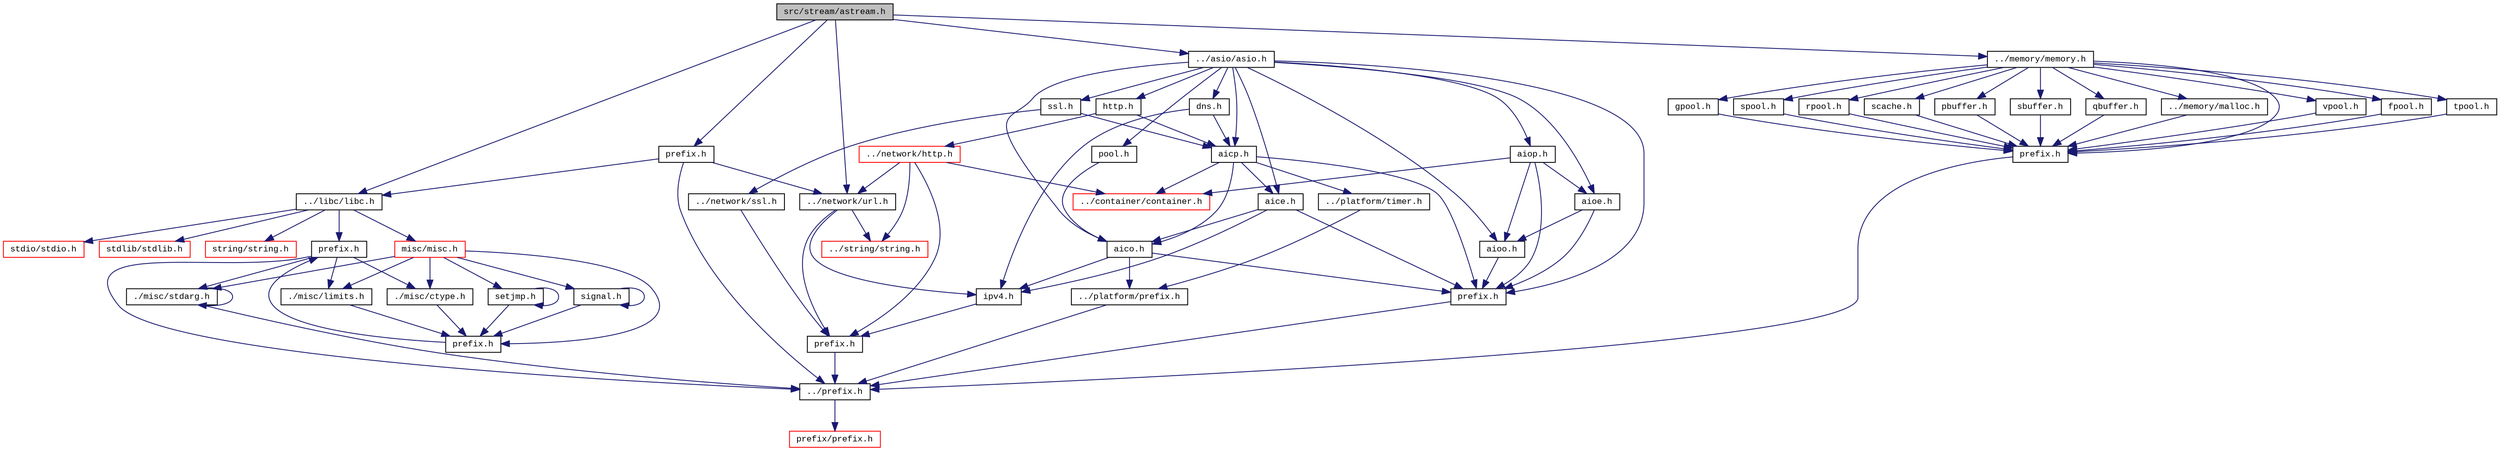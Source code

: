 digraph "src/stream/astream.h"
{
  edge [fontname="CourierNew",fontsize="10",labelfontname="CourierNew",labelfontsize="10"];
  node [fontname="CourierNew",fontsize="10",shape=record];
  Node1 [label="src/stream/astream.h",height=0.2,width=0.4,color="black", fillcolor="grey75", style="filled" fontcolor="black"];
  Node1 -> Node2 [color="midnightblue",fontsize="10",style="solid",fontname="CourierNew"];
  Node2 [label="prefix.h",height=0.2,width=0.4,color="black", fillcolor="white", style="filled",URL="$d2/dd0/stream_2prefix_8h_source.html"];
  Node2 -> Node3 [color="midnightblue",fontsize="10",style="solid",fontname="CourierNew"];
  Node3 [label="../prefix.h",height=0.2,width=0.4,color="black", fillcolor="white", style="filled",URL="$df/d5c/prefix_8h_source.html"];
  Node3 -> Node4 [color="midnightblue",fontsize="10",style="solid",fontname="CourierNew"];
  Node4 [label="prefix/prefix.h",height=0.2,width=0.4,color="red", fillcolor="white", style="filled",URL="$da/da3/prefix_2prefix_8h_source.html"];
  Node2 -> Node5 [color="midnightblue",fontsize="10",style="solid",fontname="CourierNew"];
  Node5 [label="../libc/libc.h",height=0.2,width=0.4,color="black", fillcolor="white", style="filled",URL="$db/dc8/libc_8h.html"];
  Node5 -> Node6 [color="midnightblue",fontsize="10",style="solid",fontname="CourierNew"];
  Node6 [label="prefix.h",height=0.2,width=0.4,color="black", fillcolor="white", style="filled",URL="$d4/df0/libc_2prefix_8h_source.html"];
  Node6 -> Node3 [color="midnightblue",fontsize="10",style="solid",fontname="CourierNew"];
  Node6 -> Node7 [color="midnightblue",fontsize="10",style="solid",fontname="CourierNew"];
  Node7 [label="./misc/ctype.h",height=0.2,width=0.4,color="black", fillcolor="white", style="filled",URL="$d7/d0d/ctype_8h.html"];
  Node7 -> Node8 [color="midnightblue",fontsize="10",style="solid",fontname="CourierNew"];
  Node8 [label="prefix.h",height=0.2,width=0.4,color="black", fillcolor="white", style="filled",URL="$d4/d8c/libc_2misc_2prefix_8h_source.html"];
  Node8 -> Node6 [color="midnightblue",fontsize="10",style="solid",fontname="CourierNew"];
  Node6 -> Node9 [color="midnightblue",fontsize="10",style="solid",fontname="CourierNew"];
  Node9 [label="./misc/limits.h",height=0.2,width=0.4,color="black", fillcolor="white", style="filled",URL="$d8/dab/libc_2misc_2limits_8h_source.html"];
  Node9 -> Node8 [color="midnightblue",fontsize="10",style="solid",fontname="CourierNew"];
  Node6 -> Node10 [color="midnightblue",fontsize="10",style="solid",fontname="CourierNew"];
  Node10 [label="./misc/stdarg.h",height=0.2,width=0.4,color="black", fillcolor="white", style="filled",URL="$d1/d2d/stdarg_8h.html"];
  Node10 -> Node3 [color="midnightblue",fontsize="10",style="solid",fontname="CourierNew"];
  Node10 -> Node10 [color="midnightblue",fontsize="10",style="solid",fontname="CourierNew"];
  Node5 -> Node11 [color="midnightblue",fontsize="10",style="solid",fontname="CourierNew"];
  Node11 [label="misc/misc.h",height=0.2,width=0.4,color="red", fillcolor="white", style="filled",URL="$d4/d08/misc_8h.html"];
  Node11 -> Node8 [color="midnightblue",fontsize="10",style="solid",fontname="CourierNew"];
  Node11 -> Node7 [color="midnightblue",fontsize="10",style="solid",fontname="CourierNew"];
  Node11 -> Node10 [color="midnightblue",fontsize="10",style="solid",fontname="CourierNew"];
  Node11 -> Node12 [color="midnightblue",fontsize="10",style="solid",fontname="CourierNew"];
  Node12 [label="setjmp.h",height=0.2,width=0.4,color="black", fillcolor="white", style="filled",URL="$dd/df8/setjmp_8h.html"];
  Node12 -> Node8 [color="midnightblue",fontsize="10",style="solid",fontname="CourierNew"];
  Node12 -> Node12 [color="midnightblue",fontsize="10",style="solid",fontname="CourierNew"];
  Node11 -> Node13 [color="midnightblue",fontsize="10",style="solid",fontname="CourierNew"];
  Node13 [label="signal.h",height=0.2,width=0.4,color="black", fillcolor="white", style="filled",URL="$d8/d39/signal_8h.html"];
  Node13 -> Node8 [color="midnightblue",fontsize="10",style="solid",fontname="CourierNew"];
  Node13 -> Node13 [color="midnightblue",fontsize="10",style="solid",fontname="CourierNew"];
  Node11 -> Node9 [color="midnightblue",fontsize="10",style="solid",fontname="CourierNew"];
  Node5 -> Node14 [color="midnightblue",fontsize="10",style="solid",fontname="CourierNew"];
  Node14 [label="stdio/stdio.h",height=0.2,width=0.4,color="red", fillcolor="white", style="filled",URL="$d6/dd1/stdio_8h.html"];
  Node5 -> Node15 [color="midnightblue",fontsize="10",style="solid",fontname="CourierNew"];
  Node15 [label="stdlib/stdlib.h",height=0.2,width=0.4,color="red", fillcolor="white", style="filled",URL="$dc/d9c/stdlib_8h.html"];
  Node5 -> Node16 [color="midnightblue",fontsize="10",style="solid",fontname="CourierNew"];
  Node16 [label="string/string.h",height=0.2,width=0.4,color="red", fillcolor="white", style="filled",URL="$da/d52/libc_2string_2string_8h_source.html"];
  Node2 -> Node17 [color="midnightblue",fontsize="10",style="solid",fontname="CourierNew"];
  Node17 [label="../network/url.h",height=0.2,width=0.4,color="black", fillcolor="white", style="filled",URL="$d9/d0e/network_2url_8h_source.html"];
  Node17 -> Node18 [color="midnightblue",fontsize="10",style="solid",fontname="CourierNew"];
  Node18 [label="prefix.h",height=0.2,width=0.4,color="black", fillcolor="white", style="filled",URL="$d2/df3/network_2prefix_8h_source.html"];
  Node18 -> Node3 [color="midnightblue",fontsize="10",style="solid",fontname="CourierNew"];
  Node17 -> Node19 [color="midnightblue",fontsize="10",style="solid",fontname="CourierNew"];
  Node19 [label="ipv4.h",height=0.2,width=0.4,color="black", fillcolor="white", style="filled",URL="$d7/d19/ipv4_8h.html"];
  Node19 -> Node18 [color="midnightblue",fontsize="10",style="solid",fontname="CourierNew"];
  Node17 -> Node20 [color="midnightblue",fontsize="10",style="solid",fontname="CourierNew"];
  Node20 [label="../string/string.h",height=0.2,width=0.4,color="red", fillcolor="white", style="filled",URL="$d8/d2b/string_2string_8h_source.html"];
  Node1 -> Node21 [color="midnightblue",fontsize="10",style="solid",fontname="CourierNew"];
  Node21 [label="../asio/asio.h",height=0.2,width=0.4,color="black", fillcolor="white", style="filled",URL="$d4/d68/asio_8h.html"];
  Node21 -> Node22 [color="midnightblue",fontsize="10",style="solid",fontname="CourierNew"];
  Node22 [label="prefix.h",height=0.2,width=0.4,color="black", fillcolor="white", style="filled",URL="$db/d56/asio_2prefix_8h_source.html"];
  Node22 -> Node3 [color="midnightblue",fontsize="10",style="solid",fontname="CourierNew"];
  Node21 -> Node23 [color="midnightblue",fontsize="10",style="solid",fontname="CourierNew"];
  Node23 [label="aioo.h",height=0.2,width=0.4,color="black", fillcolor="white", style="filled",URL="$d6/d9b/aioo_8h.html"];
  Node23 -> Node22 [color="midnightblue",fontsize="10",style="solid",fontname="CourierNew"];
  Node21 -> Node24 [color="midnightblue",fontsize="10",style="solid",fontname="CourierNew"];
  Node24 [label="aioe.h",height=0.2,width=0.4,color="black", fillcolor="white", style="filled",URL="$d5/d10/aioe_8h.html"];
  Node24 -> Node22 [color="midnightblue",fontsize="10",style="solid",fontname="CourierNew"];
  Node24 -> Node23 [color="midnightblue",fontsize="10",style="solid",fontname="CourierNew"];
  Node21 -> Node25 [color="midnightblue",fontsize="10",style="solid",fontname="CourierNew"];
  Node25 [label="aiop.h",height=0.2,width=0.4,color="black", fillcolor="white", style="filled",URL="$db/d08/aiop_8h.html"];
  Node25 -> Node22 [color="midnightblue",fontsize="10",style="solid",fontname="CourierNew"];
  Node25 -> Node23 [color="midnightblue",fontsize="10",style="solid",fontname="CourierNew"];
  Node25 -> Node24 [color="midnightblue",fontsize="10",style="solid",fontname="CourierNew"];
  Node25 -> Node26 [color="midnightblue",fontsize="10",style="solid",fontname="CourierNew"];
  Node26 [label="../container/container.h",height=0.2,width=0.4,color="red", fillcolor="white", style="filled",URL="$d4/ddd/container_8h.html"];
  Node21 -> Node27 [color="midnightblue",fontsize="10",style="solid",fontname="CourierNew"];
  Node27 [label="aico.h",height=0.2,width=0.4,color="black", fillcolor="white", style="filled",URL="$d5/d9a/aico_8h.html"];
  Node27 -> Node22 [color="midnightblue",fontsize="10",style="solid",fontname="CourierNew"];
  Node27 -> Node19 [color="midnightblue",fontsize="10",style="solid",fontname="CourierNew"];
  Node27 -> Node28 [color="midnightblue",fontsize="10",style="solid",fontname="CourierNew"];
  Node28 [label="../platform/prefix.h",height=0.2,width=0.4,color="black", fillcolor="white", style="filled",URL="$db/dfa/platform_2prefix_8h_source.html"];
  Node28 -> Node3 [color="midnightblue",fontsize="10",style="solid",fontname="CourierNew"];
  Node21 -> Node29 [color="midnightblue",fontsize="10",style="solid",fontname="CourierNew"];
  Node29 [label="aice.h",height=0.2,width=0.4,color="black", fillcolor="white", style="filled",URL="$da/d59/aice_8h.html"];
  Node29 -> Node22 [color="midnightblue",fontsize="10",style="solid",fontname="CourierNew"];
  Node29 -> Node27 [color="midnightblue",fontsize="10",style="solid",fontname="CourierNew"];
  Node29 -> Node19 [color="midnightblue",fontsize="10",style="solid",fontname="CourierNew"];
  Node21 -> Node30 [color="midnightblue",fontsize="10",style="solid",fontname="CourierNew"];
  Node30 [label="aicp.h",height=0.2,width=0.4,color="black", fillcolor="white", style="filled",URL="$dd/dd5/aicp_8h.html"];
  Node30 -> Node22 [color="midnightblue",fontsize="10",style="solid",fontname="CourierNew"];
  Node30 -> Node29 [color="midnightblue",fontsize="10",style="solid",fontname="CourierNew"];
  Node30 -> Node27 [color="midnightblue",fontsize="10",style="solid",fontname="CourierNew"];
  Node30 -> Node31 [color="midnightblue",fontsize="10",style="solid",fontname="CourierNew"];
  Node31 [label="../platform/timer.h",height=0.2,width=0.4,color="black", fillcolor="white", style="filled",URL="$d5/dd0/timer_8h.html"];
  Node31 -> Node28 [color="midnightblue",fontsize="10",style="solid",fontname="CourierNew"];
  Node30 -> Node26 [color="midnightblue",fontsize="10",style="solid",fontname="CourierNew"];
  Node21 -> Node32 [color="midnightblue",fontsize="10",style="solid",fontname="CourierNew"];
  Node32 [label="pool.h",height=0.2,width=0.4,color="black", fillcolor="white", style="filled",URL="$db/db7/pool_8h.html"];
  Node32 -> Node27 [color="midnightblue",fontsize="10",style="solid",fontname="CourierNew"];
  Node21 -> Node33 [color="midnightblue",fontsize="10",style="solid",fontname="CourierNew"];
  Node33 [label="http.h",height=0.2,width=0.4,color="black", fillcolor="white", style="filled",URL="$da/dac/asio_2http_8h_source.html"];
  Node33 -> Node30 [color="midnightblue",fontsize="10",style="solid",fontname="CourierNew"];
  Node33 -> Node34 [color="midnightblue",fontsize="10",style="solid",fontname="CourierNew"];
  Node34 [label="../network/http.h",height=0.2,width=0.4,color="red", fillcolor="white", style="filled",URL="$d0/ded/network_2http_8h_source.html"];
  Node34 -> Node18 [color="midnightblue",fontsize="10",style="solid",fontname="CourierNew"];
  Node34 -> Node17 [color="midnightblue",fontsize="10",style="solid",fontname="CourierNew"];
  Node34 -> Node20 [color="midnightblue",fontsize="10",style="solid",fontname="CourierNew"];
  Node34 -> Node26 [color="midnightblue",fontsize="10",style="solid",fontname="CourierNew"];
  Node21 -> Node35 [color="midnightblue",fontsize="10",style="solid",fontname="CourierNew"];
  Node35 [label="dns.h",height=0.2,width=0.4,color="black", fillcolor="white", style="filled",URL="$d8/d1e/asio_2dns_8h_source.html"];
  Node35 -> Node30 [color="midnightblue",fontsize="10",style="solid",fontname="CourierNew"];
  Node35 -> Node19 [color="midnightblue",fontsize="10",style="solid",fontname="CourierNew"];
  Node21 -> Node36 [color="midnightblue",fontsize="10",style="solid",fontname="CourierNew"];
  Node36 [label="ssl.h",height=0.2,width=0.4,color="black", fillcolor="white", style="filled",URL="$d9/d1a/asio_2ssl_8h_source.html"];
  Node36 -> Node30 [color="midnightblue",fontsize="10",style="solid",fontname="CourierNew"];
  Node36 -> Node37 [color="midnightblue",fontsize="10",style="solid",fontname="CourierNew"];
  Node37 [label="../network/ssl.h",height=0.2,width=0.4,color="black", fillcolor="white", style="filled",URL="$d7/d29/network_2ssl_8h_source.html"];
  Node37 -> Node18 [color="midnightblue",fontsize="10",style="solid",fontname="CourierNew"];
  Node1 -> Node5 [color="midnightblue",fontsize="10",style="solid",fontname="CourierNew"];
  Node1 -> Node17 [color="midnightblue",fontsize="10",style="solid",fontname="CourierNew"];
  Node1 -> Node38 [color="midnightblue",fontsize="10",style="solid",fontname="CourierNew"];
  Node38 [label="../memory/memory.h",height=0.2,width=0.4,color="black", fillcolor="white", style="filled",URL="$dc/d18/memory_8h.html"];
  Node38 -> Node39 [color="midnightblue",fontsize="10",style="solid",fontname="CourierNew"];
  Node39 [label="prefix.h",height=0.2,width=0.4,color="black", fillcolor="white", style="filled",URL="$d0/dad/memory_2prefix_8h_source.html"];
  Node39 -> Node3 [color="midnightblue",fontsize="10",style="solid",fontname="CourierNew"];
  Node38 -> Node40 [color="midnightblue",fontsize="10",style="solid",fontname="CourierNew"];
  Node40 [label="vpool.h",height=0.2,width=0.4,color="black", fillcolor="white", style="filled",URL="$d4/d83/vpool_8h.html"];
  Node40 -> Node39 [color="midnightblue",fontsize="10",style="solid",fontname="CourierNew"];
  Node38 -> Node41 [color="midnightblue",fontsize="10",style="solid",fontname="CourierNew"];
  Node41 [label="fpool.h",height=0.2,width=0.4,color="black", fillcolor="white", style="filled",URL="$d6/dec/fpool_8h.html"];
  Node41 -> Node39 [color="midnightblue",fontsize="10",style="solid",fontname="CourierNew"];
  Node38 -> Node42 [color="midnightblue",fontsize="10",style="solid",fontname="CourierNew"];
  Node42 [label="tpool.h",height=0.2,width=0.4,color="black", fillcolor="white", style="filled",URL="$df/d05/tpool_8h.html"];
  Node42 -> Node39 [color="midnightblue",fontsize="10",style="solid",fontname="CourierNew"];
  Node38 -> Node43 [color="midnightblue",fontsize="10",style="solid",fontname="CourierNew"];
  Node43 [label="gpool.h",height=0.2,width=0.4,color="black", fillcolor="white", style="filled",URL="$d4/d3a/gpool_8h.html"];
  Node43 -> Node39 [color="midnightblue",fontsize="10",style="solid",fontname="CourierNew"];
  Node38 -> Node44 [color="midnightblue",fontsize="10",style="solid",fontname="CourierNew"];
  Node44 [label="spool.h",height=0.2,width=0.4,color="black", fillcolor="white", style="filled",URL="$d7/d0c/spool_8h.html"];
  Node44 -> Node39 [color="midnightblue",fontsize="10",style="solid",fontname="CourierNew"];
  Node38 -> Node45 [color="midnightblue",fontsize="10",style="solid",fontname="CourierNew"];
  Node45 [label="rpool.h",height=0.2,width=0.4,color="black", fillcolor="white", style="filled",URL="$d6/da1/rpool_8h.html"];
  Node45 -> Node39 [color="midnightblue",fontsize="10",style="solid",fontname="CourierNew"];
  Node38 -> Node46 [color="midnightblue",fontsize="10",style="solid",fontname="CourierNew"];
  Node46 [label="scache.h",height=0.2,width=0.4,color="black", fillcolor="white", style="filled",URL="$d6/d7c/scache_8h.html"];
  Node46 -> Node39 [color="midnightblue",fontsize="10",style="solid",fontname="CourierNew"];
  Node38 -> Node47 [color="midnightblue",fontsize="10",style="solid",fontname="CourierNew"];
  Node47 [label="pbuffer.h",height=0.2,width=0.4,color="black", fillcolor="white", style="filled",URL="$de/db7/pbuffer_8h.html"];
  Node47 -> Node39 [color="midnightblue",fontsize="10",style="solid",fontname="CourierNew"];
  Node38 -> Node48 [color="midnightblue",fontsize="10",style="solid",fontname="CourierNew"];
  Node48 [label="sbuffer.h",height=0.2,width=0.4,color="black", fillcolor="white", style="filled",URL="$de/d96/sbuffer_8h.html"];
  Node48 -> Node39 [color="midnightblue",fontsize="10",style="solid",fontname="CourierNew"];
  Node38 -> Node49 [color="midnightblue",fontsize="10",style="solid",fontname="CourierNew"];
  Node49 [label="qbuffer.h",height=0.2,width=0.4,color="black", fillcolor="white", style="filled",URL="$d3/d60/qbuffer_8h.html"];
  Node49 -> Node39 [color="midnightblue",fontsize="10",style="solid",fontname="CourierNew"];
  Node38 -> Node50 [color="midnightblue",fontsize="10",style="solid",fontname="CourierNew"];
  Node50 [label="../memory/malloc.h",height=0.2,width=0.4,color="black", fillcolor="white", style="filled",URL="$d1/dd8/memory_2malloc_8h_source.html"];
  Node50 -> Node39 [color="midnightblue",fontsize="10",style="solid",fontname="CourierNew"];
}
